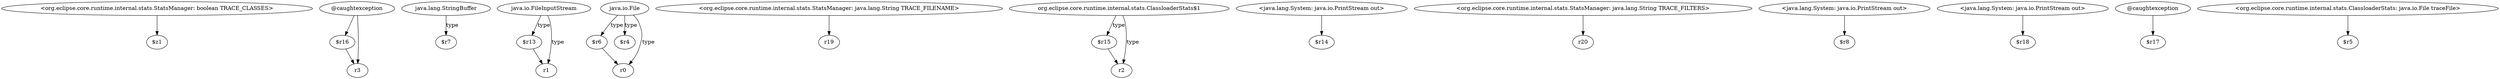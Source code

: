 digraph g {
0[label="<org.eclipse.core.runtime.internal.stats.StatsManager: boolean TRACE_CLASSES>"]
1[label="$z1"]
0->1[label=""]
2[label="@caughtexception"]
3[label="$r16"]
2->3[label=""]
4[label="java.lang.StringBuffer"]
5[label="$r7"]
4->5[label="type"]
6[label="java.io.FileInputStream"]
7[label="$r13"]
6->7[label="type"]
8[label="r3"]
2->8[label=""]
9[label="java.io.File"]
10[label="$r6"]
9->10[label="type"]
11[label="<org.eclipse.core.runtime.internal.stats.StatsManager: java.lang.String TRACE_FILENAME>"]
12[label="r19"]
11->12[label=""]
13[label="$r15"]
14[label="r2"]
13->14[label=""]
15[label="<java.lang.System: java.io.PrintStream out>"]
16[label="$r14"]
15->16[label=""]
17[label="<org.eclipse.core.runtime.internal.stats.StatsManager: java.lang.String TRACE_FILTERS>"]
18[label="r20"]
17->18[label=""]
19[label="<java.lang.System: java.io.PrintStream out>"]
20[label="$r8"]
19->20[label=""]
21[label="org.eclipse.core.runtime.internal.stats.ClassloaderStats$1"]
21->14[label="type"]
22[label="r1"]
6->22[label="type"]
3->8[label=""]
23[label="<java.lang.System: java.io.PrintStream out>"]
24[label="$r18"]
23->24[label=""]
25[label="$r4"]
9->25[label="type"]
26[label="r0"]
10->26[label=""]
9->26[label="type"]
27[label="@caughtexception"]
28[label="$r17"]
27->28[label=""]
21->13[label="type"]
29[label="<org.eclipse.core.runtime.internal.stats.ClassloaderStats: java.io.File traceFile>"]
30[label="$r5"]
29->30[label=""]
7->22[label=""]
}